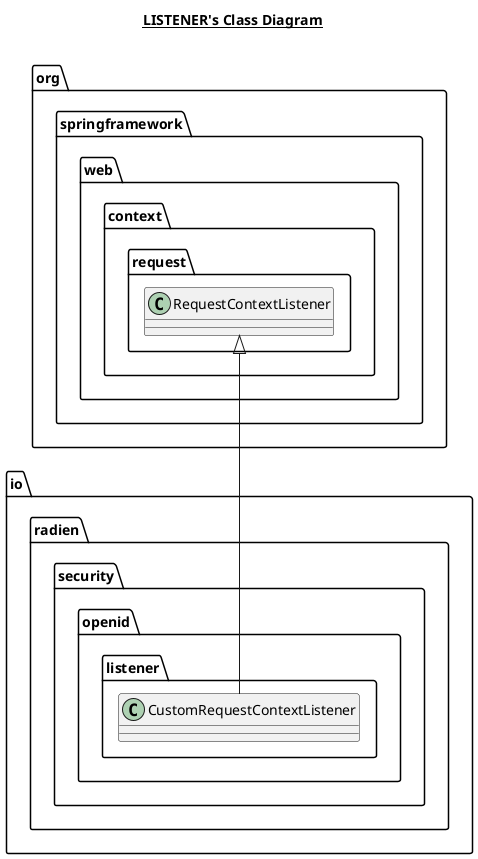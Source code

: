 @startuml

title __LISTENER's Class Diagram__\n

  namespace io.radien.security.openid.listener {
    class io.radien.security.openid.listener.CustomRequestContextListener {
    }
  }
  

  io.radien.security.openid.listener.CustomRequestContextListener -up-|> org.springframework.web.context.request.RequestContextListener







@enduml
